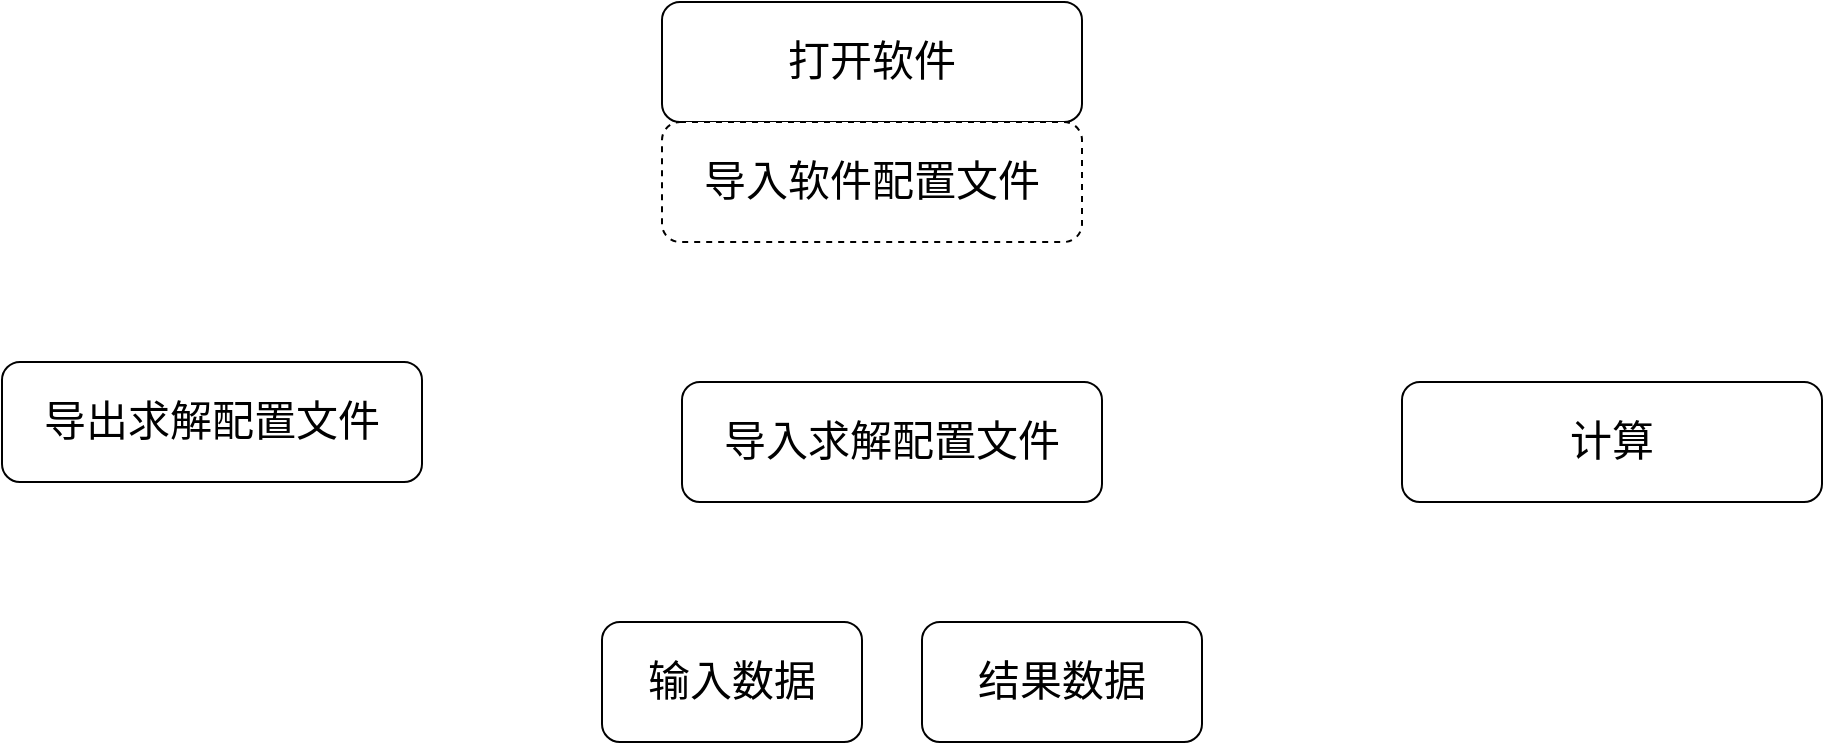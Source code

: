 <mxfile version="24.7.14">
  <diagram name="Page-1" id="74e2e168-ea6b-b213-b513-2b3c1d86103e">
    <mxGraphModel dx="1623" dy="1029" grid="1" gridSize="10" guides="1" tooltips="1" connect="1" arrows="1" fold="1" page="1" pageScale="1" pageWidth="1100" pageHeight="850" background="none" math="0" shadow="0">
      <root>
        <mxCell id="0" />
        <mxCell id="1" parent="0" />
        <mxCell id="77e6c97f196da883-8" value="&lt;font style=&quot;font-size: 21px;&quot;&gt;打开软件&lt;/font&gt;" style="rounded=1;whiteSpace=wrap;html=1;shadow=0;labelBackgroundColor=none;strokeWidth=1;fontFamily=Verdana;fontSize=8;align=center;" parent="1" vertex="1">
          <mxGeometry x="380" y="40" width="210" height="60" as="geometry" />
        </mxCell>
        <mxCell id="QAkqIzvR_jrOlDkK_at3-4" value="&lt;span style=&quot;font-size: 21px;&quot;&gt;导入软件配置文件&lt;/span&gt;" style="rounded=1;whiteSpace=wrap;html=1;shadow=0;labelBackgroundColor=none;strokeWidth=1;fontFamily=Verdana;fontSize=8;align=center;glass=0;dashed=1;" vertex="1" parent="1">
          <mxGeometry x="380" y="100" width="210" height="60" as="geometry" />
        </mxCell>
        <mxCell id="QAkqIzvR_jrOlDkK_at3-6" value="&lt;span style=&quot;font-size: 21px;&quot;&gt;导入求解配置文件&lt;/span&gt;" style="rounded=1;whiteSpace=wrap;html=1;shadow=0;labelBackgroundColor=none;strokeWidth=1;fontFamily=Verdana;fontSize=8;align=center;" vertex="1" parent="1">
          <mxGeometry x="390" y="230" width="210" height="60" as="geometry" />
        </mxCell>
        <mxCell id="QAkqIzvR_jrOlDkK_at3-7" value="计算" style="rounded=1;whiteSpace=wrap;html=1;shadow=0;labelBackgroundColor=none;strokeWidth=1;fontFamily=Verdana;fontSize=21;align=center;" vertex="1" parent="1">
          <mxGeometry x="750" y="230" width="210" height="60" as="geometry" />
        </mxCell>
        <mxCell id="QAkqIzvR_jrOlDkK_at3-8" value="&lt;span style=&quot;font-size: 21px;&quot;&gt;导出求解配置文件&lt;/span&gt;" style="rounded=1;whiteSpace=wrap;html=1;shadow=0;labelBackgroundColor=none;strokeWidth=1;fontFamily=Verdana;fontSize=8;align=center;" vertex="1" parent="1">
          <mxGeometry x="50" y="220" width="210" height="60" as="geometry" />
        </mxCell>
        <mxCell id="QAkqIzvR_jrOlDkK_at3-9" value="&lt;span style=&quot;font-size: 21px;&quot;&gt;输入数据&lt;/span&gt;" style="rounded=1;whiteSpace=wrap;html=1;shadow=0;labelBackgroundColor=none;strokeWidth=1;fontFamily=Verdana;fontSize=8;align=center;" vertex="1" parent="1">
          <mxGeometry x="350" y="350" width="130" height="60" as="geometry" />
        </mxCell>
        <mxCell id="QAkqIzvR_jrOlDkK_at3-10" value="&lt;span style=&quot;font-size: 21px;&quot;&gt;结果数据&lt;/span&gt;" style="rounded=1;whiteSpace=wrap;html=1;shadow=0;labelBackgroundColor=none;strokeWidth=1;fontFamily=Verdana;fontSize=8;align=center;" vertex="1" parent="1">
          <mxGeometry x="510" y="350" width="140" height="60" as="geometry" />
        </mxCell>
      </root>
    </mxGraphModel>
  </diagram>
</mxfile>

